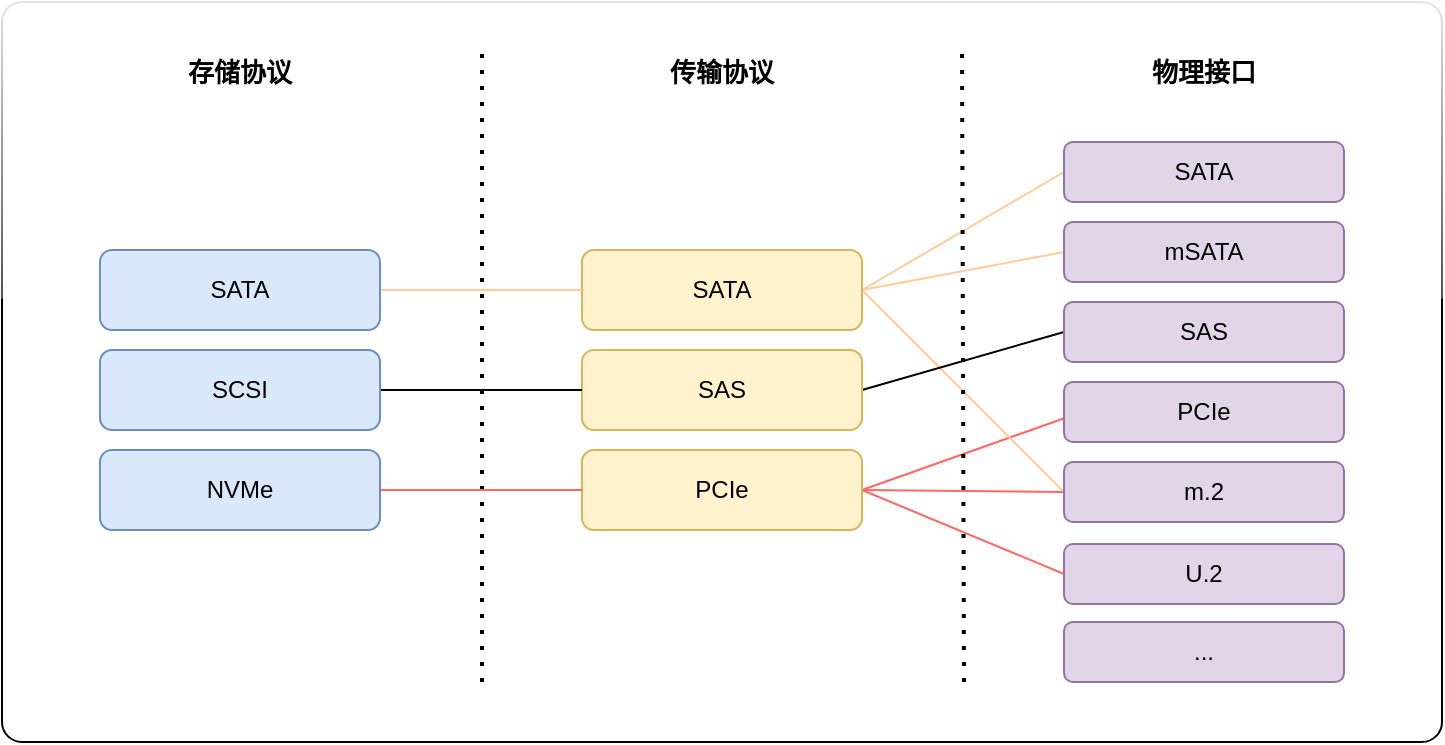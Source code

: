 <mxfile version="23.1.1" type="github" pages="2">
  <diagram name="存储接口与协议" id="uZkTL7jz6rvbqRPXWUwu">
    <mxGraphModel dx="1771" dy="1018" grid="1" gridSize="10" guides="1" tooltips="1" connect="1" arrows="1" fold="1" page="1" pageScale="1" pageWidth="827" pageHeight="1169" math="0" shadow="0">
      <root>
        <mxCell id="0" />
        <mxCell id="1" parent="0" />
        <mxCell id="kW5mb3rAxhpluEmAKAq6-32" value="" style="rounded=1;whiteSpace=wrap;html=1;shadow=0;glass=1;absoluteArcSize=1;" parent="1" vertex="1">
          <mxGeometry x="-40" y="20" width="720" height="370" as="geometry" />
        </mxCell>
        <mxCell id="kW5mb3rAxhpluEmAKAq6-34" style="rounded=0;orthogonalLoop=1;jettySize=auto;html=1;exitX=1;exitY=0.5;exitDx=0;exitDy=0;entryX=0.064;entryY=0.5;entryDx=0;entryDy=0;entryPerimeter=0;endArrow=none;endFill=0;strokeColor=#FF6666;" parent="1" source="kW5mb3rAxhpluEmAKAq6-37" target="kW5mb3rAxhpluEmAKAq6-57" edge="1">
          <mxGeometry relative="1" as="geometry" />
        </mxCell>
        <mxCell id="kW5mb3rAxhpluEmAKAq6-35" style="rounded=0;orthogonalLoop=1;jettySize=auto;html=1;exitX=1;exitY=0.5;exitDx=0;exitDy=0;entryX=0;entryY=0.5;entryDx=0;entryDy=0;endArrow=none;endFill=0;strokeColor=#FF6666;" parent="1" source="kW5mb3rAxhpluEmAKAq6-37" target="kW5mb3rAxhpluEmAKAq6-53" edge="1">
          <mxGeometry relative="1" as="geometry" />
        </mxCell>
        <mxCell id="kW5mb3rAxhpluEmAKAq6-36" style="rounded=0;orthogonalLoop=1;jettySize=auto;html=1;exitX=1;exitY=0.5;exitDx=0;exitDy=0;entryX=0;entryY=0.5;entryDx=0;entryDy=0;endArrow=none;endFill=0;strokeColor=#FF6666;" parent="1" source="kW5mb3rAxhpluEmAKAq6-37" target="kW5mb3rAxhpluEmAKAq6-54" edge="1">
          <mxGeometry relative="1" as="geometry" />
        </mxCell>
        <mxCell id="kW5mb3rAxhpluEmAKAq6-37" value="PCIe" style="rounded=1;whiteSpace=wrap;html=1;fillColor=#fff2cc;strokeColor=#d6b656;" parent="1" vertex="1">
          <mxGeometry x="250" y="244" width="140" height="40" as="geometry" />
        </mxCell>
        <mxCell id="kW5mb3rAxhpluEmAKAq6-38" value="" style="endArrow=none;dashed=1;html=1;dashPattern=1 3;strokeWidth=2;rounded=0;" parent="1" edge="1">
          <mxGeometry width="50" height="50" relative="1" as="geometry">
            <mxPoint x="200" y="360" as="sourcePoint" />
            <mxPoint x="200" y="40" as="targetPoint" />
          </mxGeometry>
        </mxCell>
        <mxCell id="kW5mb3rAxhpluEmAKAq6-39" style="rounded=0;orthogonalLoop=1;jettySize=auto;html=1;exitX=1;exitY=0.5;exitDx=0;exitDy=0;entryX=0;entryY=0.5;entryDx=0;entryDy=0;endArrow=none;endFill=0;strokeColor=#FFCC99;" parent="1" source="kW5mb3rAxhpluEmAKAq6-42" target="kW5mb3rAxhpluEmAKAq6-61" edge="1">
          <mxGeometry relative="1" as="geometry" />
        </mxCell>
        <mxCell id="kW5mb3rAxhpluEmAKAq6-40" style="rounded=0;orthogonalLoop=1;jettySize=auto;html=1;exitX=1;exitY=0.5;exitDx=0;exitDy=0;entryX=0;entryY=0.5;entryDx=0;entryDy=0;endArrow=none;endFill=0;strokeColor=#FFCC99;" parent="1" source="kW5mb3rAxhpluEmAKAq6-42" target="kW5mb3rAxhpluEmAKAq6-50" edge="1">
          <mxGeometry relative="1" as="geometry" />
        </mxCell>
        <mxCell id="kW5mb3rAxhpluEmAKAq6-41" style="rounded=0;orthogonalLoop=1;jettySize=auto;html=1;exitX=1;exitY=0.5;exitDx=0;exitDy=0;entryX=0;entryY=0.5;entryDx=0;entryDy=0;endArrow=none;endFill=0;strokeColor=#FFCC99;" parent="1" source="kW5mb3rAxhpluEmAKAq6-42" target="kW5mb3rAxhpluEmAKAq6-53" edge="1">
          <mxGeometry relative="1" as="geometry" />
        </mxCell>
        <mxCell id="kW5mb3rAxhpluEmAKAq6-42" value="SATA" style="rounded=1;whiteSpace=wrap;html=1;fillColor=#fff2cc;strokeColor=#d6b656;" parent="1" vertex="1">
          <mxGeometry x="250" y="144" width="140" height="40" as="geometry" />
        </mxCell>
        <mxCell id="kW5mb3rAxhpluEmAKAq6-43" style="rounded=0;orthogonalLoop=1;jettySize=auto;html=1;exitX=1;exitY=0.5;exitDx=0;exitDy=0;entryX=0;entryY=0.5;entryDx=0;entryDy=0;endArrow=none;endFill=0;" parent="1" source="kW5mb3rAxhpluEmAKAq6-44" target="kW5mb3rAxhpluEmAKAq6-60" edge="1">
          <mxGeometry relative="1" as="geometry" />
        </mxCell>
        <mxCell id="kW5mb3rAxhpluEmAKAq6-44" value="SAS" style="rounded=1;whiteSpace=wrap;html=1;fillColor=#fff2cc;strokeColor=#d6b656;" parent="1" vertex="1">
          <mxGeometry x="250" y="194" width="140" height="40" as="geometry" />
        </mxCell>
        <mxCell id="kW5mb3rAxhpluEmAKAq6-45" value="" style="endArrow=none;dashed=1;html=1;dashPattern=1 3;strokeWidth=2;rounded=0;" parent="1" edge="1">
          <mxGeometry width="50" height="50" relative="1" as="geometry">
            <mxPoint x="441" y="360" as="sourcePoint" />
            <mxPoint x="440" y="40" as="targetPoint" />
          </mxGeometry>
        </mxCell>
        <mxCell id="kW5mb3rAxhpluEmAKAq6-46" style="edgeStyle=orthogonalEdgeStyle;rounded=0;orthogonalLoop=1;jettySize=auto;html=1;exitX=1;exitY=0.5;exitDx=0;exitDy=0;entryX=0;entryY=0.5;entryDx=0;entryDy=0;endArrow=none;endFill=0;" parent="1" source="kW5mb3rAxhpluEmAKAq6-47" target="kW5mb3rAxhpluEmAKAq6-44" edge="1">
          <mxGeometry relative="1" as="geometry" />
        </mxCell>
        <mxCell id="kW5mb3rAxhpluEmAKAq6-47" value="SCSI" style="rounded=1;whiteSpace=wrap;html=1;fillColor=#dae8fc;strokeColor=#6c8ebf;" parent="1" vertex="1">
          <mxGeometry x="9" y="194" width="140" height="40" as="geometry" />
        </mxCell>
        <mxCell id="kW5mb3rAxhpluEmAKAq6-48" style="edgeStyle=orthogonalEdgeStyle;rounded=0;orthogonalLoop=1;jettySize=auto;html=1;exitX=1;exitY=0.5;exitDx=0;exitDy=0;entryX=0;entryY=0.5;entryDx=0;entryDy=0;endArrow=none;endFill=0;strokeColor=#FF6666;" parent="1" source="kW5mb3rAxhpluEmAKAq6-49" target="kW5mb3rAxhpluEmAKAq6-37" edge="1">
          <mxGeometry relative="1" as="geometry" />
        </mxCell>
        <mxCell id="kW5mb3rAxhpluEmAKAq6-49" value="NVMe" style="rounded=1;whiteSpace=wrap;html=1;fillColor=#dae8fc;strokeColor=#6c8ebf;" parent="1" vertex="1">
          <mxGeometry x="9" y="244" width="140" height="40" as="geometry" />
        </mxCell>
        <mxCell id="kW5mb3rAxhpluEmAKAq6-50" value="mSATA" style="rounded=1;whiteSpace=wrap;html=1;fillColor=#e1d5e7;strokeColor=#9673a6;" parent="1" vertex="1">
          <mxGeometry x="491" y="130" width="140" height="30" as="geometry" />
        </mxCell>
        <mxCell id="kW5mb3rAxhpluEmAKAq6-51" value="存储协议" style="text;html=1;strokeColor=none;fillColor=none;align=center;verticalAlign=middle;whiteSpace=wrap;rounded=0;fontStyle=1;fontSize=13;" parent="1" vertex="1">
          <mxGeometry x="49" y="40" width="60" height="30" as="geometry" />
        </mxCell>
        <mxCell id="kW5mb3rAxhpluEmAKAq6-52" value="物理接口" style="text;html=1;strokeColor=none;fillColor=none;align=center;verticalAlign=middle;whiteSpace=wrap;rounded=0;fontStyle=1;fontSize=13;" parent="1" vertex="1">
          <mxGeometry x="531" y="40" width="60" height="30" as="geometry" />
        </mxCell>
        <mxCell id="kW5mb3rAxhpluEmAKAq6-53" value="m.2" style="rounded=1;whiteSpace=wrap;html=1;fillColor=#e1d5e7;strokeColor=#9673a6;" parent="1" vertex="1">
          <mxGeometry x="491" y="250" width="140" height="30" as="geometry" />
        </mxCell>
        <mxCell id="kW5mb3rAxhpluEmAKAq6-54" value="U.2" style="rounded=1;whiteSpace=wrap;html=1;fillColor=#e1d5e7;strokeColor=#9673a6;" parent="1" vertex="1">
          <mxGeometry x="491" y="291" width="140" height="30" as="geometry" />
        </mxCell>
        <mxCell id="kW5mb3rAxhpluEmAKAq6-55" value="传输协议" style="text;html=1;strokeColor=none;fillColor=none;align=center;verticalAlign=middle;whiteSpace=wrap;rounded=0;fontStyle=1;fontSize=13;" parent="1" vertex="1">
          <mxGeometry x="290" y="40" width="60" height="30" as="geometry" />
        </mxCell>
        <mxCell id="kW5mb3rAxhpluEmAKAq6-56" value="..." style="rounded=1;whiteSpace=wrap;html=1;fillColor=#e1d5e7;strokeColor=#9673a6;" parent="1" vertex="1">
          <mxGeometry x="491" y="330" width="140" height="30" as="geometry" />
        </mxCell>
        <mxCell id="kW5mb3rAxhpluEmAKAq6-57" value="PCIe" style="rounded=1;whiteSpace=wrap;html=1;fillColor=#e1d5e7;strokeColor=#9673a6;" parent="1" vertex="1">
          <mxGeometry x="491" y="210" width="140" height="30" as="geometry" />
        </mxCell>
        <mxCell id="kW5mb3rAxhpluEmAKAq6-58" style="edgeStyle=orthogonalEdgeStyle;rounded=0;orthogonalLoop=1;jettySize=auto;html=1;exitX=1;exitY=0.5;exitDx=0;exitDy=0;entryX=0;entryY=0.5;entryDx=0;entryDy=0;endArrow=none;endFill=0;strokeColor=#FFCC99;" parent="1" source="kW5mb3rAxhpluEmAKAq6-59" target="kW5mb3rAxhpluEmAKAq6-42" edge="1">
          <mxGeometry relative="1" as="geometry">
            <mxPoint x="180" y="164" as="sourcePoint" />
          </mxGeometry>
        </mxCell>
        <mxCell id="kW5mb3rAxhpluEmAKAq6-59" value="SATA" style="rounded=1;whiteSpace=wrap;html=1;fillColor=#dae8fc;strokeColor=#6c8ebf;" parent="1" vertex="1">
          <mxGeometry x="9" y="144" width="140" height="40" as="geometry" />
        </mxCell>
        <mxCell id="kW5mb3rAxhpluEmAKAq6-60" value="SAS" style="rounded=1;whiteSpace=wrap;html=1;fillColor=#e1d5e7;strokeColor=#9673a6;" parent="1" vertex="1">
          <mxGeometry x="491" y="170" width="140" height="30" as="geometry" />
        </mxCell>
        <mxCell id="kW5mb3rAxhpluEmAKAq6-61" value="SATA" style="rounded=1;whiteSpace=wrap;html=1;fillColor=#e1d5e7;strokeColor=#9673a6;" parent="1" vertex="1">
          <mxGeometry x="491" y="90" width="140" height="30" as="geometry" />
        </mxCell>
      </root>
    </mxGraphModel>
  </diagram>
  <diagram id="HmqUxQjndPC00oW9YLXk" name="IO栈">
    <mxGraphModel dx="944" dy="1018" grid="1" gridSize="10" guides="1" tooltips="1" connect="1" arrows="1" fold="1" page="1" pageScale="1" pageWidth="827" pageHeight="1169" math="0" shadow="0">
      <root>
        <mxCell id="0" />
        <mxCell id="1" parent="0" />
        <mxCell id="C2AvV3DBGcDgtXq_dWDQ-8" style="edgeStyle=orthogonalEdgeStyle;rounded=0;orthogonalLoop=1;jettySize=auto;html=1;exitX=0.25;exitY=1;exitDx=0;exitDy=0;entryX=0.5;entryY=0;entryDx=0;entryDy=0;" edge="1" parent="1" source="hMd834XMyHO7lpW1yMHG-1" target="hMd834XMyHO7lpW1yMHG-5">
          <mxGeometry relative="1" as="geometry" />
        </mxCell>
        <mxCell id="C2AvV3DBGcDgtXq_dWDQ-9" style="edgeStyle=orthogonalEdgeStyle;rounded=0;orthogonalLoop=1;jettySize=auto;html=1;exitX=0.75;exitY=1;exitDx=0;exitDy=0;entryX=0.75;entryY=0;entryDx=0;entryDy=0;" edge="1" parent="1" source="hMd834XMyHO7lpW1yMHG-1" target="C2AvV3DBGcDgtXq_dWDQ-2">
          <mxGeometry relative="1" as="geometry" />
        </mxCell>
        <mxCell id="hMd834XMyHO7lpW1yMHG-1" value="虚拟文件系统（VFS）" style="rounded=1;whiteSpace=wrap;html=1;" parent="1" vertex="1">
          <mxGeometry x="80" y="160" width="520" height="30" as="geometry" />
        </mxCell>
        <mxCell id="C2AvV3DBGcDgtXq_dWDQ-12" style="edgeStyle=orthogonalEdgeStyle;rounded=0;orthogonalLoop=1;jettySize=auto;html=1;exitX=0.5;exitY=1;exitDx=0;exitDy=0;entryX=0.5;entryY=0;entryDx=0;entryDy=0;" edge="1" parent="1" source="hMd834XMyHO7lpW1yMHG-2" target="hMd834XMyHO7lpW1yMHG-3">
          <mxGeometry relative="1" as="geometry" />
        </mxCell>
        <mxCell id="hMd834XMyHO7lpW1yMHG-2" value="通用块层（Generic Block Layer）" style="rounded=1;whiteSpace=wrap;html=1;" parent="1" vertex="1">
          <mxGeometry x="80" y="350" width="520" height="40" as="geometry" />
        </mxCell>
        <mxCell id="C2AvV3DBGcDgtXq_dWDQ-14" style="edgeStyle=orthogonalEdgeStyle;rounded=0;orthogonalLoop=1;jettySize=auto;html=1;exitX=0.75;exitY=1;exitDx=0;exitDy=0;entryX=0.5;entryY=0;entryDx=0;entryDy=0;" edge="1" parent="1" source="hMd834XMyHO7lpW1yMHG-3" target="C2AvV3DBGcDgtXq_dWDQ-5">
          <mxGeometry relative="1" as="geometry" />
        </mxCell>
        <mxCell id="hMd834XMyHO7lpW1yMHG-3" value="IO调度层（IO Scheduler Layer）" style="rounded=1;whiteSpace=wrap;html=1;" parent="1" vertex="1">
          <mxGeometry x="80" y="410" width="520" height="40" as="geometry" />
        </mxCell>
        <mxCell id="hMd834XMyHO7lpW1yMHG-4" value="块设备驱动（Block Device Driver）" style="rounded=1;whiteSpace=wrap;html=1;" parent="1" vertex="1">
          <mxGeometry x="80" y="480" width="240" height="40" as="geometry" />
        </mxCell>
        <mxCell id="C2AvV3DBGcDgtXq_dWDQ-10" style="edgeStyle=orthogonalEdgeStyle;rounded=0;orthogonalLoop=1;jettySize=auto;html=1;exitX=0.5;exitY=1;exitDx=0;exitDy=0;entryX=0.25;entryY=0;entryDx=0;entryDy=0;" edge="1" parent="1" source="hMd834XMyHO7lpW1yMHG-5" target="C2AvV3DBGcDgtXq_dWDQ-2">
          <mxGeometry relative="1" as="geometry" />
        </mxCell>
        <mxCell id="hMd834XMyHO7lpW1yMHG-5" value="磁盘缓存（Caches）" style="rounded=1;whiteSpace=wrap;html=1;" parent="1" vertex="1">
          <mxGeometry x="90" y="210" width="240" height="40" as="geometry" />
        </mxCell>
        <mxCell id="C2AvV3DBGcDgtXq_dWDQ-11" style="edgeStyle=orthogonalEdgeStyle;rounded=0;orthogonalLoop=1;jettySize=auto;html=1;exitX=0.5;exitY=1;exitDx=0;exitDy=0;entryX=0.5;entryY=0;entryDx=0;entryDy=0;" edge="1" parent="1" source="C2AvV3DBGcDgtXq_dWDQ-2" target="hMd834XMyHO7lpW1yMHG-2">
          <mxGeometry relative="1" as="geometry" />
        </mxCell>
        <mxCell id="C2AvV3DBGcDgtXq_dWDQ-2" value="" style="rounded=0;whiteSpace=wrap;html=1;dashed=1;" vertex="1" parent="1">
          <mxGeometry x="80" y="270" width="520" height="60" as="geometry" />
        </mxCell>
        <mxCell id="C2AvV3DBGcDgtXq_dWDQ-3" value="磁盘文件系统（Disk FS）" style="rounded=1;whiteSpace=wrap;html=1;" vertex="1" parent="1">
          <mxGeometry x="90" y="280" width="240" height="40" as="geometry" />
        </mxCell>
        <mxCell id="C2AvV3DBGcDgtXq_dWDQ-4" value="块设备文件系统（Block FS）" style="rounded=1;whiteSpace=wrap;html=1;" vertex="1" parent="1">
          <mxGeometry x="350" y="280" width="240" height="40" as="geometry" />
        </mxCell>
        <mxCell id="C2AvV3DBGcDgtXq_dWDQ-5" value="块设备驱动（Block Device Layer）" style="rounded=1;whiteSpace=wrap;html=1;" vertex="1" parent="1">
          <mxGeometry x="360" y="480" width="240" height="40" as="geometry" />
        </mxCell>
        <mxCell id="C2AvV3DBGcDgtXq_dWDQ-6" value="硬盘" style="strokeWidth=2;html=1;shape=mxgraph.flowchart.database;whiteSpace=wrap;" vertex="1" parent="1">
          <mxGeometry x="155" y="555" width="90" height="60" as="geometry" />
        </mxCell>
        <mxCell id="C2AvV3DBGcDgtXq_dWDQ-7" value="硬盘" style="strokeWidth=2;html=1;shape=mxgraph.flowchart.database;whiteSpace=wrap;" vertex="1" parent="1">
          <mxGeometry x="435" y="555" width="90" height="60" as="geometry" />
        </mxCell>
        <mxCell id="C2AvV3DBGcDgtXq_dWDQ-13" style="edgeStyle=orthogonalEdgeStyle;rounded=0;orthogonalLoop=1;jettySize=auto;html=1;exitX=0.25;exitY=1;exitDx=0;exitDy=0;entryX=0.5;entryY=0;entryDx=0;entryDy=0;" edge="1" parent="1" source="hMd834XMyHO7lpW1yMHG-3" target="hMd834XMyHO7lpW1yMHG-4">
          <mxGeometry relative="1" as="geometry" />
        </mxCell>
        <mxCell id="C2AvV3DBGcDgtXq_dWDQ-15" style="edgeStyle=orthogonalEdgeStyle;rounded=0;orthogonalLoop=1;jettySize=auto;html=1;exitX=0.5;exitY=1;exitDx=0;exitDy=0;entryX=0.5;entryY=0;entryDx=0;entryDy=0;entryPerimeter=0;" edge="1" parent="1" source="hMd834XMyHO7lpW1yMHG-4" target="C2AvV3DBGcDgtXq_dWDQ-6">
          <mxGeometry relative="1" as="geometry" />
        </mxCell>
        <mxCell id="C2AvV3DBGcDgtXq_dWDQ-16" style="edgeStyle=orthogonalEdgeStyle;rounded=0;orthogonalLoop=1;jettySize=auto;html=1;exitX=0.5;exitY=1;exitDx=0;exitDy=0;entryX=0.5;entryY=0;entryDx=0;entryDy=0;entryPerimeter=0;" edge="1" parent="1" source="C2AvV3DBGcDgtXq_dWDQ-5" target="C2AvV3DBGcDgtXq_dWDQ-7">
          <mxGeometry relative="1" as="geometry" />
        </mxCell>
        <mxCell id="C2AvV3DBGcDgtXq_dWDQ-17" value="系统调用（System Call）" style="rounded=1;whiteSpace=wrap;html=1;" vertex="1" parent="1">
          <mxGeometry x="80" y="120" width="520" height="30" as="geometry" />
        </mxCell>
      </root>
    </mxGraphModel>
  </diagram>
</mxfile>
